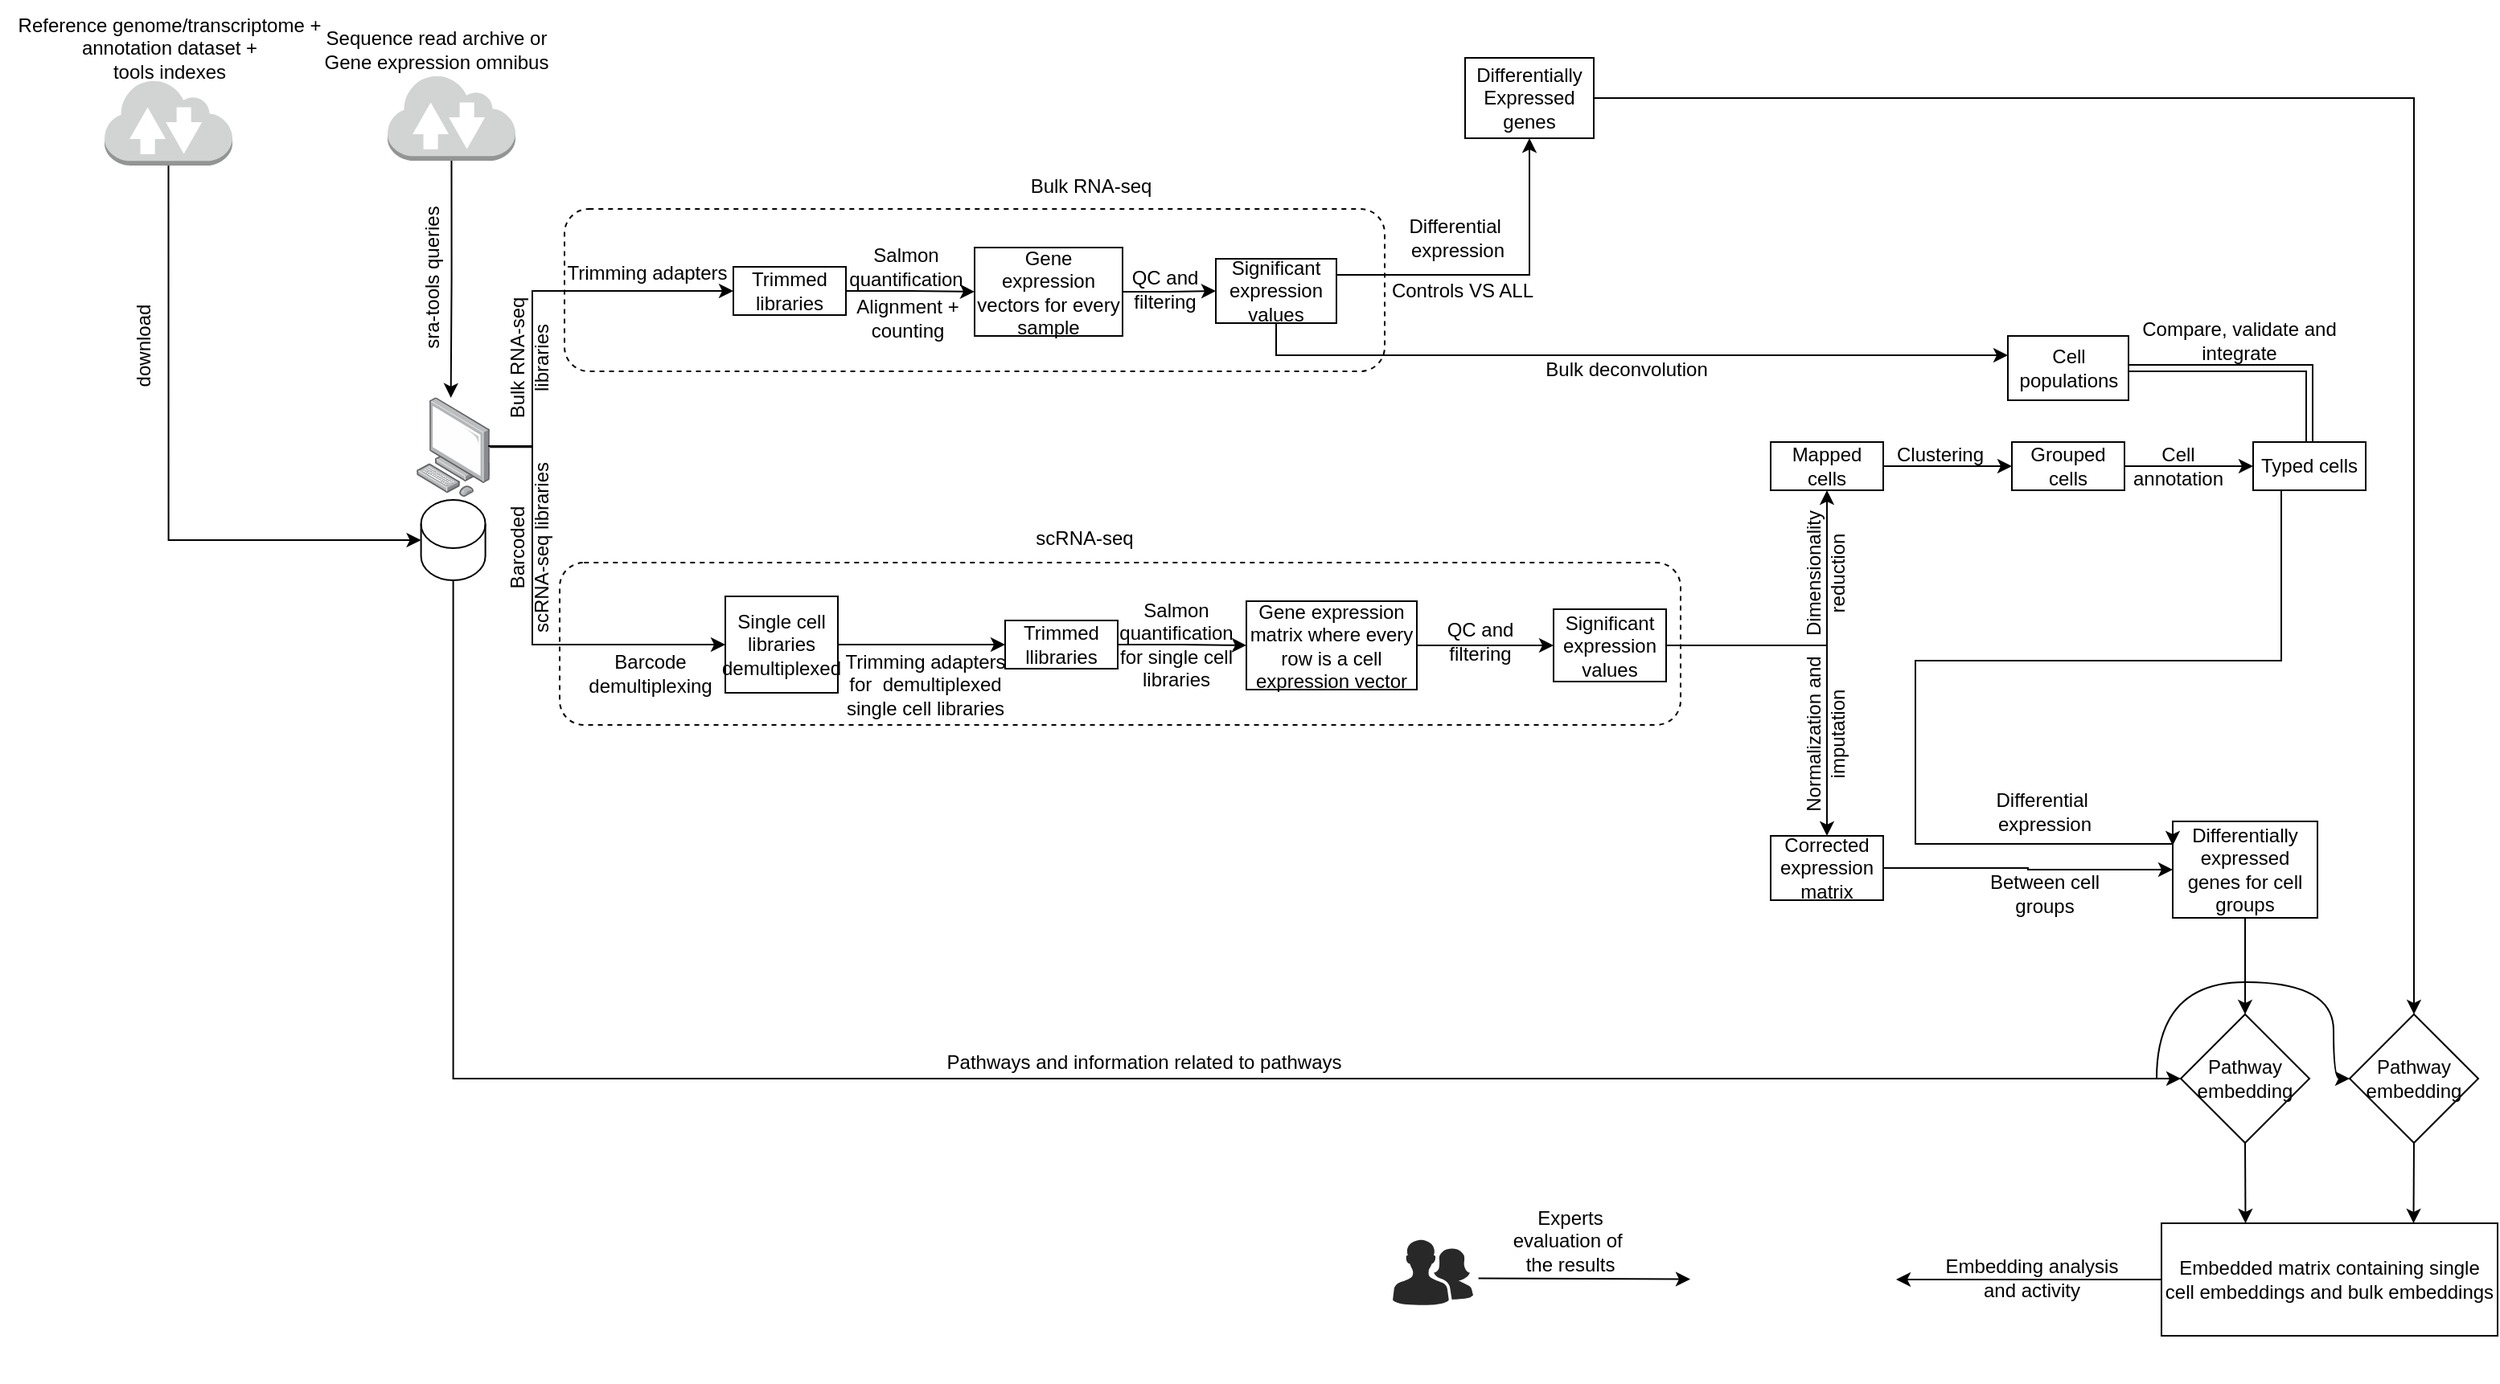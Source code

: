 <mxfile version="20.2.8" type="github">
  <diagram id="wmLqz282Bcjy7ACeYt6-" name="Pagina-1">
    <mxGraphModel dx="2063" dy="694" grid="1" gridSize="10" guides="1" tooltips="1" connect="1" arrows="1" fold="1" page="1" pageScale="1" pageWidth="827" pageHeight="1169" math="0" shadow="0">
      <root>
        <mxCell id="0" />
        <mxCell id="1" parent="0" />
        <mxCell id="tRNiCB5t0n9jLSA73XpE-9" value="" style="rounded=1;whiteSpace=wrap;html=1;fillColor=none;dashed=1;" parent="1" vertex="1">
          <mxGeometry x="-400" y="239" width="510" height="101" as="geometry" />
        </mxCell>
        <mxCell id="tRNiCB5t0n9jLSA73XpE-10" value="" style="rounded=1;whiteSpace=wrap;html=1;fillColor=none;dashed=1;" parent="1" vertex="1">
          <mxGeometry x="-403" y="459" width="697" height="101" as="geometry" />
        </mxCell>
        <mxCell id="ycoi92LknjYEjzsV41Iz-5" style="edgeStyle=orthogonalEdgeStyle;rounded=0;orthogonalLoop=1;jettySize=auto;html=1;exitX=0.5;exitY=1;exitDx=0;exitDy=0;exitPerimeter=0;entryX=0.468;entryY=0.004;entryDx=0;entryDy=0;entryPerimeter=0;" parent="1" source="ycoi92LknjYEjzsV41Iz-3" target="ycoi92LknjYEjzsV41Iz-4" edge="1">
          <mxGeometry relative="1" as="geometry" />
        </mxCell>
        <mxCell id="ycoi92LknjYEjzsV41Iz-3" value="" style="outlineConnect=0;dashed=0;verticalLabelPosition=bottom;verticalAlign=top;align=center;html=1;shape=mxgraph.aws3.internet_2;fillColor=#D2D3D3;gradientColor=none;" parent="1" vertex="1">
          <mxGeometry x="-510" y="155" width="79.5" height="54" as="geometry" />
        </mxCell>
        <mxCell id="tRNiCB5t0n9jLSA73XpE-3" value="" style="edgeStyle=orthogonalEdgeStyle;rounded=0;orthogonalLoop=1;jettySize=auto;html=1;entryX=0;entryY=0.5;entryDx=0;entryDy=0;" parent="1" source="ycoi92LknjYEjzsV41Iz-4" target="tRNiCB5t0n9jLSA73XpE-5" edge="1">
          <mxGeometry relative="1" as="geometry">
            <mxPoint x="-400" y="310" as="targetPoint" />
            <Array as="points">
              <mxPoint x="-420" y="387" />
              <mxPoint x="-420" y="290" />
            </Array>
          </mxGeometry>
        </mxCell>
        <mxCell id="ycoi92LknjYEjzsV41Iz-4" value="" style="points=[];aspect=fixed;html=1;align=center;shadow=0;dashed=0;image;image=img/lib/allied_telesis/computer_and_terminals/Personal_Computer.svg;" parent="1" vertex="1">
          <mxGeometry x="-492" y="356.2" width="45.6" height="61.8" as="geometry" />
        </mxCell>
        <mxCell id="ycoi92LknjYEjzsV41Iz-6" value="sra-tools queries" style="text;html=1;align=center;verticalAlign=middle;resizable=0;points=[];autosize=1;strokeColor=none;fillColor=none;rotation=-90;" parent="1" vertex="1">
          <mxGeometry x="-537" y="267" width="110" height="30" as="geometry" />
        </mxCell>
        <mxCell id="k0WIdiqC_nadDopJg0VI-49" style="edgeStyle=orthogonalEdgeStyle;rounded=0;orthogonalLoop=1;jettySize=auto;html=1;exitX=0.5;exitY=1;exitDx=0;exitDy=0;exitPerimeter=0;entryX=0;entryY=0.5;entryDx=0;entryDy=0;startArrow=none;startFill=0;endArrow=classic;endFill=1;" edge="1" parent="1" source="tRNiCB5t0n9jLSA73XpE-1" target="k0WIdiqC_nadDopJg0VI-47">
          <mxGeometry relative="1" as="geometry" />
        </mxCell>
        <mxCell id="tRNiCB5t0n9jLSA73XpE-1" value="" style="shape=cylinder3;whiteSpace=wrap;html=1;boundedLbl=1;backgroundOutline=1;size=15;" parent="1" vertex="1">
          <mxGeometry x="-489.2" y="420" width="40" height="50" as="geometry" />
        </mxCell>
        <mxCell id="tRNiCB5t0n9jLSA73XpE-4" value="Bulk RNA-seq" style="text;html=1;align=center;verticalAlign=middle;resizable=0;points=[];autosize=1;strokeColor=none;fillColor=none;" parent="1" vertex="1">
          <mxGeometry x="-123" y="210" width="100" height="30" as="geometry" />
        </mxCell>
        <mxCell id="tRNiCB5t0n9jLSA73XpE-15" value="" style="edgeStyle=orthogonalEdgeStyle;rounded=0;orthogonalLoop=1;jettySize=auto;html=1;" parent="1" source="tRNiCB5t0n9jLSA73XpE-5" target="tRNiCB5t0n9jLSA73XpE-14" edge="1">
          <mxGeometry relative="1" as="geometry" />
        </mxCell>
        <mxCell id="tRNiCB5t0n9jLSA73XpE-5" value="Trimmed libraries" style="rounded=0;whiteSpace=wrap;html=1;fillColor=none;" parent="1" vertex="1">
          <mxGeometry x="-295" y="275" width="70" height="30" as="geometry" />
        </mxCell>
        <mxCell id="tRNiCB5t0n9jLSA73XpE-13" value="" style="edgeStyle=orthogonalEdgeStyle;rounded=0;orthogonalLoop=1;jettySize=auto;html=1;" parent="1" source="tRNiCB5t0n9jLSA73XpE-7" target="tRNiCB5t0n9jLSA73XpE-12" edge="1">
          <mxGeometry relative="1" as="geometry" />
        </mxCell>
        <mxCell id="k0WIdiqC_nadDopJg0VI-2" style="edgeStyle=orthogonalEdgeStyle;rounded=0;orthogonalLoop=1;jettySize=auto;html=1;exitX=0;exitY=0.5;exitDx=0;exitDy=0;entryX=0.977;entryY=0.49;entryDx=0;entryDy=0;entryPerimeter=0;startArrow=classic;startFill=1;endArrow=none;endFill=0;" edge="1" parent="1" source="tRNiCB5t0n9jLSA73XpE-7" target="ycoi92LknjYEjzsV41Iz-4">
          <mxGeometry relative="1" as="geometry">
            <Array as="points">
              <mxPoint x="-420" y="510" />
              <mxPoint x="-420" y="387" />
            </Array>
          </mxGeometry>
        </mxCell>
        <mxCell id="tRNiCB5t0n9jLSA73XpE-7" value="Single cell libraries demultiplexed" style="rounded=0;whiteSpace=wrap;html=1;fillColor=none;" parent="1" vertex="1">
          <mxGeometry x="-300" y="480" width="70" height="60" as="geometry" />
        </mxCell>
        <mxCell id="tRNiCB5t0n9jLSA73XpE-11" value="scRNA-seq" style="text;html=1;align=center;verticalAlign=middle;resizable=0;points=[];autosize=1;strokeColor=none;fillColor=none;" parent="1" vertex="1">
          <mxGeometry x="-117" y="429" width="80" height="30" as="geometry" />
        </mxCell>
        <mxCell id="tRNiCB5t0n9jLSA73XpE-29" value="" style="edgeStyle=orthogonalEdgeStyle;rounded=0;orthogonalLoop=1;jettySize=auto;html=1;" parent="1" source="tRNiCB5t0n9jLSA73XpE-12" target="tRNiCB5t0n9jLSA73XpE-28" edge="1">
          <mxGeometry relative="1" as="geometry" />
        </mxCell>
        <mxCell id="tRNiCB5t0n9jLSA73XpE-12" value="Trimmed&lt;br&gt;llibraries" style="rounded=0;whiteSpace=wrap;html=1;fillColor=none;" parent="1" vertex="1">
          <mxGeometry x="-126" y="495" width="70" height="30" as="geometry" />
        </mxCell>
        <mxCell id="tRNiCB5t0n9jLSA73XpE-25" value="" style="edgeStyle=orthogonalEdgeStyle;rounded=0;orthogonalLoop=1;jettySize=auto;html=1;" parent="1" source="tRNiCB5t0n9jLSA73XpE-14" target="tRNiCB5t0n9jLSA73XpE-24" edge="1">
          <mxGeometry relative="1" as="geometry" />
        </mxCell>
        <mxCell id="tRNiCB5t0n9jLSA73XpE-14" value="Gene expression vectors for every sample" style="rounded=0;whiteSpace=wrap;html=1;fillColor=none;" parent="1" vertex="1">
          <mxGeometry x="-145" y="263" width="92" height="55" as="geometry" />
        </mxCell>
        <mxCell id="tRNiCB5t0n9jLSA73XpE-16" value="Trimming adapters" style="text;html=1;align=center;verticalAlign=middle;resizable=0;points=[];autosize=1;strokeColor=none;fillColor=none;" parent="1" vertex="1">
          <mxGeometry x="-409" y="264" width="120" height="30" as="geometry" />
        </mxCell>
        <mxCell id="tRNiCB5t0n9jLSA73XpE-17" value="Salmon&lt;br&gt;quantification" style="text;html=1;align=center;verticalAlign=middle;resizable=0;points=[];autosize=1;strokeColor=none;fillColor=none;" parent="1" vertex="1">
          <mxGeometry x="-233" y="255" width="90" height="40" as="geometry" />
        </mxCell>
        <mxCell id="tRNiCB5t0n9jLSA73XpE-18" value="Alignment +&lt;br&gt;counting" style="text;html=1;align=center;verticalAlign=middle;resizable=0;points=[];autosize=1;strokeColor=none;fillColor=none;" parent="1" vertex="1">
          <mxGeometry x="-232" y="287" width="90" height="40" as="geometry" />
        </mxCell>
        <mxCell id="tRNiCB5t0n9jLSA73XpE-19" value="Sequence read archive or&lt;br&gt;Gene expression omnibus" style="text;html=1;align=center;verticalAlign=middle;resizable=0;points=[];autosize=1;strokeColor=none;fillColor=none;" parent="1" vertex="1">
          <mxGeometry x="-560" y="120" width="160" height="40" as="geometry" />
        </mxCell>
        <mxCell id="tRNiCB5t0n9jLSA73XpE-22" style="edgeStyle=orthogonalEdgeStyle;rounded=0;orthogonalLoop=1;jettySize=auto;html=1;exitX=0.5;exitY=1;exitDx=0;exitDy=0;exitPerimeter=0;entryX=0;entryY=0.5;entryDx=0;entryDy=0;entryPerimeter=0;" parent="1" source="tRNiCB5t0n9jLSA73XpE-20" target="tRNiCB5t0n9jLSA73XpE-1" edge="1">
          <mxGeometry relative="1" as="geometry" />
        </mxCell>
        <mxCell id="tRNiCB5t0n9jLSA73XpE-20" value="" style="outlineConnect=0;dashed=0;verticalLabelPosition=bottom;verticalAlign=top;align=center;html=1;shape=mxgraph.aws3.internet_2;fillColor=#D2D3D3;gradientColor=none;" parent="1" vertex="1">
          <mxGeometry x="-686" y="158" width="79.5" height="54" as="geometry" />
        </mxCell>
        <mxCell id="tRNiCB5t0n9jLSA73XpE-21" value="Reference genome/transcriptome +&lt;br&gt;annotation dataset +&lt;br&gt;tools indexes" style="text;html=1;align=center;verticalAlign=middle;resizable=0;points=[];autosize=1;strokeColor=none;fillColor=none;" parent="1" vertex="1">
          <mxGeometry x="-751" y="109" width="210" height="60" as="geometry" />
        </mxCell>
        <mxCell id="tRNiCB5t0n9jLSA73XpE-23" value="download" style="text;html=1;align=center;verticalAlign=middle;resizable=0;points=[];autosize=1;strokeColor=none;fillColor=none;rotation=-90;" parent="1" vertex="1">
          <mxGeometry x="-696.5" y="310" width="70" height="30" as="geometry" />
        </mxCell>
        <mxCell id="k0WIdiqC_nadDopJg0VI-20" value="" style="edgeStyle=orthogonalEdgeStyle;rounded=0;orthogonalLoop=1;jettySize=auto;html=1;startArrow=none;startFill=0;endArrow=classic;endFill=1;" edge="1" parent="1" source="tRNiCB5t0n9jLSA73XpE-24" target="k0WIdiqC_nadDopJg0VI-19">
          <mxGeometry relative="1" as="geometry">
            <Array as="points">
              <mxPoint x="43" y="330" />
            </Array>
          </mxGeometry>
        </mxCell>
        <mxCell id="k0WIdiqC_nadDopJg0VI-39" value="" style="edgeStyle=orthogonalEdgeStyle;rounded=0;orthogonalLoop=1;jettySize=auto;html=1;startArrow=none;startFill=0;endArrow=classic;endFill=1;" edge="1" parent="1" source="tRNiCB5t0n9jLSA73XpE-24" target="k0WIdiqC_nadDopJg0VI-38">
          <mxGeometry relative="1" as="geometry">
            <Array as="points">
              <mxPoint x="200" y="280" />
            </Array>
          </mxGeometry>
        </mxCell>
        <mxCell id="tRNiCB5t0n9jLSA73XpE-24" value="Significant expression values" style="rounded=0;whiteSpace=wrap;html=1;fillColor=none;" parent="1" vertex="1">
          <mxGeometry x="5" y="270" width="75" height="40" as="geometry" />
        </mxCell>
        <mxCell id="tRNiCB5t0n9jLSA73XpE-26" value="Barcode&lt;br&gt;demultiplexing" style="text;html=1;align=center;verticalAlign=middle;resizable=0;points=[];autosize=1;strokeColor=none;fillColor=none;" parent="1" vertex="1">
          <mxGeometry x="-397" y="508" width="100" height="40" as="geometry" />
        </mxCell>
        <mxCell id="tRNiCB5t0n9jLSA73XpE-27" value="Trimming adapters &lt;br&gt;for&amp;nbsp; demultiplexed&lt;br&gt;single cell libraries" style="text;html=1;align=center;verticalAlign=middle;resizable=0;points=[];autosize=1;strokeColor=none;fillColor=none;" parent="1" vertex="1">
          <mxGeometry x="-236" y="505" width="120" height="60" as="geometry" />
        </mxCell>
        <mxCell id="k0WIdiqC_nadDopJg0VI-11" value="" style="edgeStyle=orthogonalEdgeStyle;rounded=0;orthogonalLoop=1;jettySize=auto;html=1;startArrow=none;startFill=0;endArrow=classic;endFill=1;" edge="1" parent="1" source="tRNiCB5t0n9jLSA73XpE-28" target="k0WIdiqC_nadDopJg0VI-10">
          <mxGeometry relative="1" as="geometry" />
        </mxCell>
        <mxCell id="tRNiCB5t0n9jLSA73XpE-28" value="Gene expression matrix where every row is a cell expression vector" style="rounded=0;whiteSpace=wrap;html=1;fillColor=none;" parent="1" vertex="1">
          <mxGeometry x="24" y="483" width="106" height="55" as="geometry" />
        </mxCell>
        <mxCell id="tRNiCB5t0n9jLSA73XpE-30" value="Salmon &lt;br&gt;quantification&lt;br&gt;for single cell&lt;br&gt;libraries" style="text;html=1;align=center;verticalAlign=middle;resizable=0;points=[];autosize=1;strokeColor=none;fillColor=none;" parent="1" vertex="1">
          <mxGeometry x="-65" y="475" width="90" height="70" as="geometry" />
        </mxCell>
        <mxCell id="k0WIdiqC_nadDopJg0VI-1" value="QC and&lt;br&gt;filtering" style="text;html=1;align=center;verticalAlign=middle;resizable=0;points=[];autosize=1;strokeColor=none;fillColor=none;" vertex="1" parent="1">
          <mxGeometry x="-57" y="269" width="60" height="40" as="geometry" />
        </mxCell>
        <mxCell id="k0WIdiqC_nadDopJg0VI-3" value="Barcoded &lt;br&gt;scRNA-seq libraries" style="text;html=1;align=center;verticalAlign=middle;resizable=0;points=[];autosize=1;strokeColor=none;fillColor=none;rotation=-90;" vertex="1" parent="1">
          <mxGeometry x="-487" y="430" width="130" height="40" as="geometry" />
        </mxCell>
        <mxCell id="k0WIdiqC_nadDopJg0VI-4" value="Bulk RNA-seq &lt;br&gt;libraries" style="text;html=1;align=center;verticalAlign=middle;resizable=0;points=[];autosize=1;strokeColor=none;fillColor=none;rotation=-90;" vertex="1" parent="1">
          <mxGeometry x="-472" y="312" width="100" height="40" as="geometry" />
        </mxCell>
        <mxCell id="k0WIdiqC_nadDopJg0VI-8" value="QC and &lt;br&gt;filtering" style="text;html=1;align=center;verticalAlign=middle;resizable=0;points=[];autosize=1;strokeColor=none;fillColor=none;" vertex="1" parent="1">
          <mxGeometry x="139" y="488" width="60" height="40" as="geometry" />
        </mxCell>
        <mxCell id="k0WIdiqC_nadDopJg0VI-14" value="" style="edgeStyle=orthogonalEdgeStyle;rounded=0;orthogonalLoop=1;jettySize=auto;html=1;startArrow=none;startFill=0;endArrow=classic;endFill=1;" edge="1" parent="1" source="k0WIdiqC_nadDopJg0VI-10" target="k0WIdiqC_nadDopJg0VI-13">
          <mxGeometry relative="1" as="geometry" />
        </mxCell>
        <mxCell id="k0WIdiqC_nadDopJg0VI-16" value="" style="edgeStyle=orthogonalEdgeStyle;rounded=0;orthogonalLoop=1;jettySize=auto;html=1;startArrow=none;startFill=0;endArrow=classic;endFill=1;" edge="1" parent="1" source="k0WIdiqC_nadDopJg0VI-10" target="k0WIdiqC_nadDopJg0VI-15">
          <mxGeometry relative="1" as="geometry" />
        </mxCell>
        <mxCell id="k0WIdiqC_nadDopJg0VI-10" value="Significant expression values" style="rounded=0;whiteSpace=wrap;html=1;fillColor=none;" vertex="1" parent="1">
          <mxGeometry x="215" y="488" width="70" height="45" as="geometry" />
        </mxCell>
        <mxCell id="k0WIdiqC_nadDopJg0VI-23" value="" style="edgeStyle=orthogonalEdgeStyle;rounded=0;orthogonalLoop=1;jettySize=auto;html=1;startArrow=none;startFill=0;endArrow=classic;endFill=1;" edge="1" parent="1" source="k0WIdiqC_nadDopJg0VI-13" target="k0WIdiqC_nadDopJg0VI-22">
          <mxGeometry relative="1" as="geometry" />
        </mxCell>
        <mxCell id="k0WIdiqC_nadDopJg0VI-13" value="Mapped cells" style="rounded=0;whiteSpace=wrap;html=1;fillColor=none;" vertex="1" parent="1">
          <mxGeometry x="350" y="384" width="70" height="30" as="geometry" />
        </mxCell>
        <mxCell id="k0WIdiqC_nadDopJg0VI-32" value="" style="edgeStyle=orthogonalEdgeStyle;rounded=0;orthogonalLoop=1;jettySize=auto;html=1;startArrow=none;startFill=0;endArrow=classic;endFill=1;" edge="1" parent="1" source="k0WIdiqC_nadDopJg0VI-15" target="k0WIdiqC_nadDopJg0VI-31">
          <mxGeometry relative="1" as="geometry" />
        </mxCell>
        <mxCell id="k0WIdiqC_nadDopJg0VI-15" value="Corrected expression matrix" style="rounded=0;whiteSpace=wrap;html=1;fillColor=none;" vertex="1" parent="1">
          <mxGeometry x="350" y="629" width="70" height="40" as="geometry" />
        </mxCell>
        <mxCell id="k0WIdiqC_nadDopJg0VI-17" value="Dimensionality &lt;br&gt;reduction" style="text;html=1;align=center;verticalAlign=middle;resizable=0;points=[];autosize=1;strokeColor=none;fillColor=none;rotation=-90;" vertex="1" parent="1">
          <mxGeometry x="334" y="446" width="100" height="40" as="geometry" />
        </mxCell>
        <mxCell id="k0WIdiqC_nadDopJg0VI-18" value="Normalization and &lt;br&gt;imputation" style="text;html=1;align=center;verticalAlign=middle;resizable=0;points=[];autosize=1;strokeColor=none;fillColor=none;rotation=-90;" vertex="1" parent="1">
          <mxGeometry x="324" y="546" width="120" height="40" as="geometry" />
        </mxCell>
        <mxCell id="k0WIdiqC_nadDopJg0VI-28" style="edgeStyle=orthogonalEdgeStyle;rounded=0;orthogonalLoop=1;jettySize=auto;html=1;exitX=1;exitY=0.5;exitDx=0;exitDy=0;entryX=0.5;entryY=0;entryDx=0;entryDy=0;startArrow=none;startFill=0;endArrow=classic;endFill=1;shape=link;" edge="1" parent="1" source="k0WIdiqC_nadDopJg0VI-19" target="k0WIdiqC_nadDopJg0VI-25">
          <mxGeometry relative="1" as="geometry" />
        </mxCell>
        <mxCell id="k0WIdiqC_nadDopJg0VI-19" value="Cell populations" style="rounded=0;whiteSpace=wrap;html=1;fillColor=none;" vertex="1" parent="1">
          <mxGeometry x="497.5" y="318" width="75" height="40" as="geometry" />
        </mxCell>
        <mxCell id="k0WIdiqC_nadDopJg0VI-26" value="" style="edgeStyle=orthogonalEdgeStyle;rounded=0;orthogonalLoop=1;jettySize=auto;html=1;startArrow=none;startFill=0;endArrow=classic;endFill=1;" edge="1" parent="1" source="k0WIdiqC_nadDopJg0VI-22" target="k0WIdiqC_nadDopJg0VI-25">
          <mxGeometry relative="1" as="geometry" />
        </mxCell>
        <mxCell id="k0WIdiqC_nadDopJg0VI-22" value="Grouped cells" style="rounded=0;whiteSpace=wrap;html=1;fillColor=none;" vertex="1" parent="1">
          <mxGeometry x="500" y="384" width="70" height="30" as="geometry" />
        </mxCell>
        <mxCell id="k0WIdiqC_nadDopJg0VI-24" value="Clustering" style="text;html=1;align=center;verticalAlign=middle;resizable=0;points=[];autosize=1;strokeColor=none;fillColor=none;" vertex="1" parent="1">
          <mxGeometry x="415" y="377" width="80" height="30" as="geometry" />
        </mxCell>
        <mxCell id="k0WIdiqC_nadDopJg0VI-36" style="edgeStyle=orthogonalEdgeStyle;rounded=0;orthogonalLoop=1;jettySize=auto;html=1;exitX=0.25;exitY=1;exitDx=0;exitDy=0;entryX=0;entryY=0.25;entryDx=0;entryDy=0;startArrow=none;startFill=0;endArrow=classic;endFill=1;" edge="1" parent="1" source="k0WIdiqC_nadDopJg0VI-25" target="k0WIdiqC_nadDopJg0VI-31">
          <mxGeometry relative="1" as="geometry">
            <Array as="points">
              <mxPoint x="668" y="520" />
              <mxPoint x="440" y="520" />
              <mxPoint x="440" y="634" />
            </Array>
          </mxGeometry>
        </mxCell>
        <mxCell id="k0WIdiqC_nadDopJg0VI-25" value="Typed cells" style="rounded=0;whiteSpace=wrap;html=1;fillColor=none;" vertex="1" parent="1">
          <mxGeometry x="650" y="384" width="70" height="30" as="geometry" />
        </mxCell>
        <mxCell id="k0WIdiqC_nadDopJg0VI-27" value="Cell &lt;br&gt;annotation" style="text;html=1;align=center;verticalAlign=middle;resizable=0;points=[];autosize=1;strokeColor=none;fillColor=none;" vertex="1" parent="1">
          <mxGeometry x="563" y="379" width="80" height="40" as="geometry" />
        </mxCell>
        <mxCell id="k0WIdiqC_nadDopJg0VI-29" value="Bulk deconvolution" style="text;html=1;align=center;verticalAlign=middle;resizable=0;points=[];autosize=1;strokeColor=none;fillColor=none;" vertex="1" parent="1">
          <mxGeometry x="200" y="324" width="120" height="30" as="geometry" />
        </mxCell>
        <mxCell id="k0WIdiqC_nadDopJg0VI-30" value="Compare, validate and&lt;br&gt;integrate" style="text;html=1;align=center;verticalAlign=middle;resizable=0;points=[];autosize=1;strokeColor=none;fillColor=none;" vertex="1" parent="1">
          <mxGeometry x="571" y="301" width="140" height="40" as="geometry" />
        </mxCell>
        <mxCell id="k0WIdiqC_nadDopJg0VI-43" value="" style="edgeStyle=orthogonalEdgeStyle;rounded=0;orthogonalLoop=1;jettySize=auto;html=1;startArrow=none;startFill=0;endArrow=classic;endFill=1;entryX=0.5;entryY=0;entryDx=0;entryDy=0;" edge="1" parent="1" source="k0WIdiqC_nadDopJg0VI-31" target="k0WIdiqC_nadDopJg0VI-47">
          <mxGeometry relative="1" as="geometry">
            <mxPoint x="645" y="736" as="targetPoint" />
          </mxGeometry>
        </mxCell>
        <mxCell id="k0WIdiqC_nadDopJg0VI-31" value="Differentially expressed genes for cell groups" style="rounded=0;whiteSpace=wrap;html=1;fillColor=none;" vertex="1" parent="1">
          <mxGeometry x="600" y="620" width="90" height="60" as="geometry" />
        </mxCell>
        <mxCell id="k0WIdiqC_nadDopJg0VI-33" value="Differential&amp;nbsp;&lt;br&gt;expression" style="text;html=1;align=center;verticalAlign=middle;resizable=0;points=[];autosize=1;strokeColor=none;fillColor=none;" vertex="1" parent="1">
          <mxGeometry x="480" y="594" width="80" height="40" as="geometry" />
        </mxCell>
        <mxCell id="k0WIdiqC_nadDopJg0VI-37" value="Between cell&lt;br&gt;groups" style="text;html=1;align=center;verticalAlign=middle;resizable=0;points=[];autosize=1;strokeColor=none;fillColor=none;" vertex="1" parent="1">
          <mxGeometry x="475" y="645" width="90" height="40" as="geometry" />
        </mxCell>
        <mxCell id="k0WIdiqC_nadDopJg0VI-44" style="edgeStyle=orthogonalEdgeStyle;rounded=0;orthogonalLoop=1;jettySize=auto;html=1;exitX=1;exitY=0.5;exitDx=0;exitDy=0;startArrow=none;startFill=0;endArrow=classic;endFill=1;entryX=0.5;entryY=0;entryDx=0;entryDy=0;" edge="1" parent="1" source="k0WIdiqC_nadDopJg0VI-38" target="k0WIdiqC_nadDopJg0VI-48">
          <mxGeometry relative="1" as="geometry">
            <mxPoint x="746" y="736" as="targetPoint" />
          </mxGeometry>
        </mxCell>
        <mxCell id="k0WIdiqC_nadDopJg0VI-38" value="Differentially&lt;br&gt;Expressed genes" style="rounded=0;whiteSpace=wrap;html=1;fillColor=none;" vertex="1" parent="1">
          <mxGeometry x="160" y="145" width="80" height="50" as="geometry" />
        </mxCell>
        <mxCell id="k0WIdiqC_nadDopJg0VI-40" value="Differential&amp;nbsp;&lt;br&gt;expression" style="text;html=1;align=center;verticalAlign=middle;resizable=0;points=[];autosize=1;strokeColor=none;fillColor=none;" vertex="1" parent="1">
          <mxGeometry x="115" y="236.5" width="80" height="40" as="geometry" />
        </mxCell>
        <mxCell id="k0WIdiqC_nadDopJg0VI-41" value="Controls VS ALL" style="text;html=1;align=center;verticalAlign=middle;resizable=0;points=[];autosize=1;strokeColor=none;fillColor=none;" vertex="1" parent="1">
          <mxGeometry x="103" y="274.5" width="110" height="30" as="geometry" />
        </mxCell>
        <mxCell id="k0WIdiqC_nadDopJg0VI-52" style="rounded=0;orthogonalLoop=1;jettySize=auto;html=1;exitX=0.5;exitY=1;exitDx=0;exitDy=0;entryX=0.25;entryY=0;entryDx=0;entryDy=0;startArrow=none;startFill=0;endArrow=classic;endFill=1;" edge="1" parent="1" source="k0WIdiqC_nadDopJg0VI-47" target="k0WIdiqC_nadDopJg0VI-51">
          <mxGeometry relative="1" as="geometry" />
        </mxCell>
        <mxCell id="k0WIdiqC_nadDopJg0VI-47" value="Pathway embedding" style="rhombus;whiteSpace=wrap;html=1;" vertex="1" parent="1">
          <mxGeometry x="605" y="740" width="80" height="80" as="geometry" />
        </mxCell>
        <mxCell id="k0WIdiqC_nadDopJg0VI-53" style="edgeStyle=none;rounded=0;orthogonalLoop=1;jettySize=auto;html=1;exitX=0.5;exitY=1;exitDx=0;exitDy=0;entryX=0.75;entryY=0;entryDx=0;entryDy=0;startArrow=none;startFill=0;endArrow=classic;endFill=1;" edge="1" parent="1" source="k0WIdiqC_nadDopJg0VI-48" target="k0WIdiqC_nadDopJg0VI-51">
          <mxGeometry relative="1" as="geometry" />
        </mxCell>
        <mxCell id="k0WIdiqC_nadDopJg0VI-48" value="Pathway embedding" style="rhombus;whiteSpace=wrap;html=1;" vertex="1" parent="1">
          <mxGeometry x="710" y="740" width="80" height="80" as="geometry" />
        </mxCell>
        <mxCell id="k0WIdiqC_nadDopJg0VI-50" value="" style="endArrow=classic;html=1;rounded=0;edgeStyle=orthogonalEdgeStyle;curved=1;entryX=0;entryY=0.5;entryDx=0;entryDy=0;" edge="1" parent="1" target="k0WIdiqC_nadDopJg0VI-48">
          <mxGeometry width="50" height="50" relative="1" as="geometry">
            <mxPoint x="590" y="780" as="sourcePoint" />
            <mxPoint x="590" y="720" as="targetPoint" />
            <Array as="points">
              <mxPoint x="590" y="720" />
              <mxPoint x="700" y="720" />
              <mxPoint x="700" y="780" />
            </Array>
          </mxGeometry>
        </mxCell>
        <mxCell id="k0WIdiqC_nadDopJg0VI-57" style="edgeStyle=none;rounded=0;orthogonalLoop=1;jettySize=auto;html=1;exitX=0;exitY=0.5;exitDx=0;exitDy=0;entryX=1;entryY=0.5;entryDx=0;entryDy=0;startArrow=none;startFill=0;endArrow=classic;endFill=1;" edge="1" parent="1" source="k0WIdiqC_nadDopJg0VI-51" target="k0WIdiqC_nadDopJg0VI-56">
          <mxGeometry relative="1" as="geometry" />
        </mxCell>
        <mxCell id="k0WIdiqC_nadDopJg0VI-51" value="Embedded matrix containing single cell embeddings and bulk embeddings" style="rounded=0;whiteSpace=wrap;html=1;fillColor=none;" vertex="1" parent="1">
          <mxGeometry x="593" y="870" width="209" height="70" as="geometry" />
        </mxCell>
        <mxCell id="k0WIdiqC_nadDopJg0VI-54" value="Pathways and information related to pathways" style="text;html=1;align=center;verticalAlign=middle;resizable=0;points=[];autosize=1;strokeColor=none;fillColor=none;" vertex="1" parent="1">
          <mxGeometry x="-175" y="755" width="270" height="30" as="geometry" />
        </mxCell>
        <mxCell id="k0WIdiqC_nadDopJg0VI-56" value="" style="shape=image;html=1;verticalAlign=top;verticalLabelPosition=bottom;labelBackgroundColor=#ffffff;imageAspect=0;aspect=fixed;image=https://cdn0.iconfinder.com/data/icons/thin-line-icons-for-seo-and-development-1/64/Programming_Development_analysis-128.png;fillColor=none;" vertex="1" parent="1">
          <mxGeometry x="300" y="841" width="128" height="128" as="geometry" />
        </mxCell>
        <mxCell id="k0WIdiqC_nadDopJg0VI-58" value="Embedding analysis&lt;br&gt;and activity" style="text;html=1;align=center;verticalAlign=middle;resizable=0;points=[];autosize=1;strokeColor=none;fillColor=none;" vertex="1" parent="1">
          <mxGeometry x="447" y="884" width="130" height="40" as="geometry" />
        </mxCell>
        <mxCell id="k0WIdiqC_nadDopJg0VI-59" value="" style="verticalLabelPosition=bottom;sketch=0;html=1;fillColor=#282828;strokeColor=none;verticalAlign=top;pointerEvents=1;align=center;shape=mxgraph.cisco_safe.people_places_things_icons.icon2;" vertex="1" parent="1">
          <mxGeometry x="115" y="880" width="50" height="41" as="geometry" />
        </mxCell>
        <mxCell id="k0WIdiqC_nadDopJg0VI-60" value="" style="endArrow=classic;html=1;rounded=0;exitX=1.066;exitY=0.592;exitDx=0;exitDy=0;exitPerimeter=0;" edge="1" parent="1" source="k0WIdiqC_nadDopJg0VI-59" target="k0WIdiqC_nadDopJg0VI-56">
          <mxGeometry width="50" height="50" relative="1" as="geometry">
            <mxPoint x="240" y="990" as="sourcePoint" />
            <mxPoint x="290" y="940" as="targetPoint" />
          </mxGeometry>
        </mxCell>
        <mxCell id="k0WIdiqC_nadDopJg0VI-61" value="Experts&lt;br&gt;evaluation of&amp;nbsp;&lt;br&gt;the results" style="text;html=1;align=center;verticalAlign=middle;resizable=0;points=[];autosize=1;strokeColor=none;fillColor=none;" vertex="1" parent="1">
          <mxGeometry x="180" y="851" width="90" height="60" as="geometry" />
        </mxCell>
      </root>
    </mxGraphModel>
  </diagram>
</mxfile>
